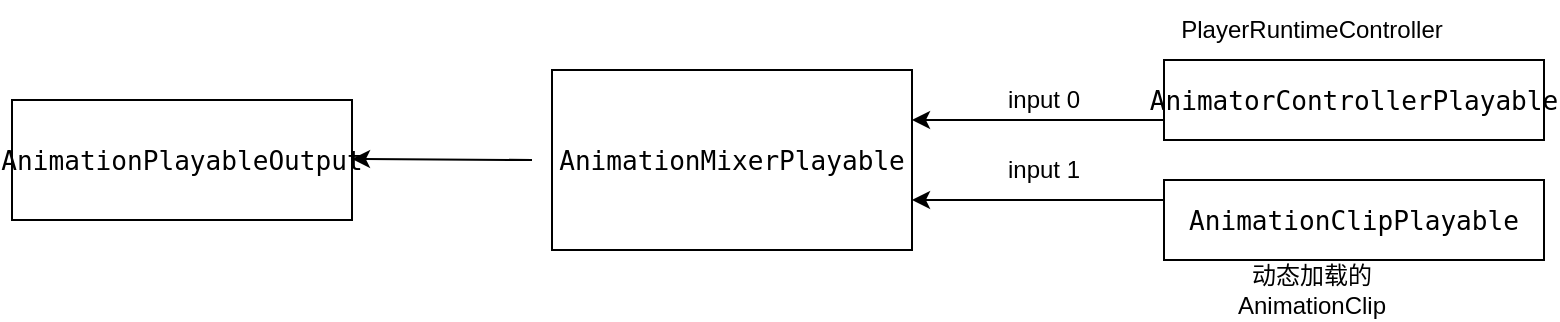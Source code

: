 <mxfile version="28.1.0">
  <diagram name="第 1 页" id="SODoRGQPSAORZE3uY_-8">
    <mxGraphModel dx="860" dy="490" grid="1" gridSize="10" guides="1" tooltips="1" connect="1" arrows="1" fold="1" page="1" pageScale="1" pageWidth="827" pageHeight="1169" background="none" math="0" shadow="0">
      <root>
        <mxCell id="0" />
        <mxCell id="1" parent="0" />
        <mxCell id="eudOPEBqHCVD6eiR2D4T-1" value="&lt;div style=&quot;font-family: &amp;quot;JetBrains Mono&amp;quot;, monospace; font-size: 9.8pt;&quot;&gt;&lt;pre style=&quot;&quot;&gt;&lt;span&gt;&lt;font style=&quot;color: rgb(0, 0, 0);&quot;&gt;AnimationPlayableOutput&lt;/font&gt;&lt;/span&gt;&lt;/pre&gt;&lt;/div&gt;" style="rounded=0;whiteSpace=wrap;html=1;" vertex="1" parent="1">
          <mxGeometry x="10" y="200" width="170" height="60" as="geometry" />
        </mxCell>
        <mxCell id="eudOPEBqHCVD6eiR2D4T-2" value="&lt;div style=&quot;font-family: &amp;quot;JetBrains Mono&amp;quot;, monospace; font-size: 9.8pt;&quot;&gt;&lt;pre style=&quot;&quot;&gt;&lt;font style=&quot;color: rgb(0, 0, 0);&quot;&gt;AnimationMixerPlayable&lt;/font&gt;&lt;/pre&gt;&lt;/div&gt;" style="rounded=0;whiteSpace=wrap;html=1;" vertex="1" parent="1">
          <mxGeometry x="280" y="185" width="180" height="90" as="geometry" />
        </mxCell>
        <mxCell id="eudOPEBqHCVD6eiR2D4T-4" value="" style="endArrow=classic;html=1;rounded=0;" edge="1" parent="1">
          <mxGeometry width="50" height="50" relative="1" as="geometry">
            <mxPoint x="240" y="230" as="sourcePoint" />
            <mxPoint x="180" y="229.5" as="targetPoint" />
            <Array as="points">
              <mxPoint x="270" y="230" />
            </Array>
          </mxGeometry>
        </mxCell>
        <mxCell id="eudOPEBqHCVD6eiR2D4T-5" value="" style="endArrow=classic;html=1;rounded=0;exitX=0;exitY=0.75;exitDx=0;exitDy=0;" edge="1" parent="1" source="eudOPEBqHCVD6eiR2D4T-8">
          <mxGeometry width="50" height="50" relative="1" as="geometry">
            <mxPoint x="520" y="210.5" as="sourcePoint" />
            <mxPoint x="460" y="210" as="targetPoint" />
          </mxGeometry>
        </mxCell>
        <mxCell id="eudOPEBqHCVD6eiR2D4T-6" value="" style="endArrow=classic;html=1;rounded=0;exitX=0;exitY=0.25;exitDx=0;exitDy=0;" edge="1" parent="1" source="eudOPEBqHCVD6eiR2D4T-7">
          <mxGeometry width="50" height="50" relative="1" as="geometry">
            <mxPoint x="520" y="250.5" as="sourcePoint" />
            <mxPoint x="460" y="250" as="targetPoint" />
          </mxGeometry>
        </mxCell>
        <mxCell id="eudOPEBqHCVD6eiR2D4T-7" value="&lt;div style=&quot;font-family: &amp;quot;JetBrains Mono&amp;quot;, monospace; font-size: 9.8pt;&quot;&gt;&lt;pre style=&quot;&quot;&gt;&lt;div style=&quot;font-family: &amp;quot;JetBrains Mono&amp;quot;, monospace; font-size: 9.8pt;&quot;&gt;&lt;pre style=&quot;&quot;&gt;&lt;span&gt;&lt;font style=&quot;color: rgb(0, 0, 0);&quot;&gt;AnimationClipPlayable&lt;/font&gt;&lt;/span&gt;&lt;/pre&gt;&lt;/div&gt;&lt;/pre&gt;&lt;/div&gt;" style="rounded=0;whiteSpace=wrap;html=1;" vertex="1" parent="1">
          <mxGeometry x="586" y="240" width="190" height="40" as="geometry" />
        </mxCell>
        <mxCell id="eudOPEBqHCVD6eiR2D4T-8" value="&lt;div style=&quot;font-family: &amp;quot;JetBrains Mono&amp;quot;, monospace; font-size: 9.8pt;&quot;&gt;&lt;pre style=&quot;&quot;&gt;&lt;div style=&quot;font-family: &amp;quot;JetBrains Mono&amp;quot;, monospace; font-size: 9.8pt;&quot;&gt;&lt;pre style=&quot;&quot;&gt;&lt;font style=&quot;color: rgb(0, 0, 0);&quot;&gt;AnimatorControllerPlayable&lt;/font&gt;&lt;/pre&gt;&lt;/div&gt;&lt;/pre&gt;&lt;/div&gt;" style="rounded=0;whiteSpace=wrap;html=1;" vertex="1" parent="1">
          <mxGeometry x="586" y="180" width="190" height="40" as="geometry" />
        </mxCell>
        <mxCell id="eudOPEBqHCVD6eiR2D4T-11" value="input 0" style="text;html=1;align=center;verticalAlign=middle;whiteSpace=wrap;rounded=0;" vertex="1" parent="1">
          <mxGeometry x="496" y="185" width="60" height="30" as="geometry" />
        </mxCell>
        <mxCell id="eudOPEBqHCVD6eiR2D4T-12" value="input 1" style="text;html=1;align=center;verticalAlign=middle;whiteSpace=wrap;rounded=0;" vertex="1" parent="1">
          <mxGeometry x="496" y="220" width="60" height="30" as="geometry" />
        </mxCell>
        <mxCell id="eudOPEBqHCVD6eiR2D4T-14" value="PlayerRuntimeController" style="text;html=1;align=center;verticalAlign=middle;whiteSpace=wrap;rounded=0;" vertex="1" parent="1">
          <mxGeometry x="630" y="150" width="60" height="30" as="geometry" />
        </mxCell>
        <mxCell id="eudOPEBqHCVD6eiR2D4T-15" value="动态加载的AnimationClip" style="text;html=1;align=center;verticalAlign=middle;whiteSpace=wrap;rounded=0;" vertex="1" parent="1">
          <mxGeometry x="630" y="280" width="60" height="30" as="geometry" />
        </mxCell>
      </root>
    </mxGraphModel>
  </diagram>
</mxfile>
